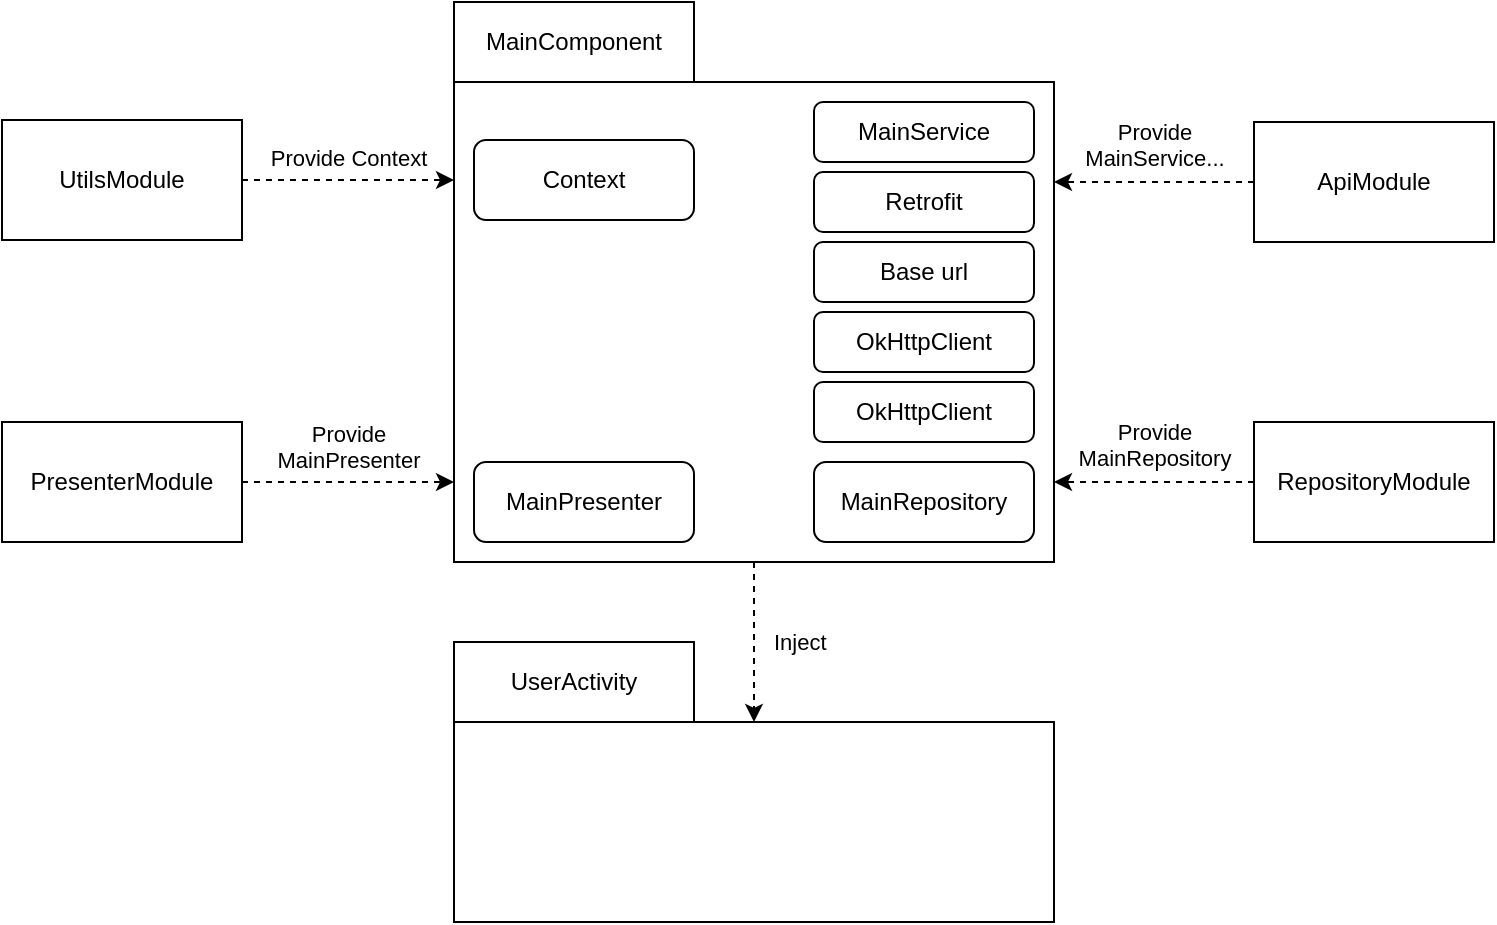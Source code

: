 <mxfile version="14.5.3" type="device"><diagram id="C5RBs43oDa-KdzZeNtuy" name="Page-1"><mxGraphModel dx="1422" dy="831" grid="1" gridSize="10" guides="1" tooltips="1" connect="1" arrows="1" fold="1" page="1" pageScale="1" pageWidth="827" pageHeight="1169" math="0" shadow="0"><root><mxCell id="WIyWlLk6GJQsqaUBKTNV-0"/><mxCell id="WIyWlLk6GJQsqaUBKTNV-1" parent="WIyWlLk6GJQsqaUBKTNV-0"/><mxCell id="sO0avVwK16TevgN4GwYc-5" value="" style="group" parent="WIyWlLk6GJQsqaUBKTNV-1" vertex="1" connectable="0"><mxGeometry x="14" y="259" width="226" height="60" as="geometry"/></mxCell><mxCell id="sO0avVwK16TevgN4GwYc-4" value="Provide Context" style="edgeStyle=orthogonalEdgeStyle;rounded=0;orthogonalLoop=1;jettySize=auto;html=1;dashed=1;verticalAlign=bottom;spacing=5;" parent="sO0avVwK16TevgN4GwYc-5" source="sO0avVwK16TevgN4GwYc-3" edge="1"><mxGeometry relative="1" as="geometry"><mxPoint x="226" y="30" as="targetPoint"/></mxGeometry></mxCell><mxCell id="sO0avVwK16TevgN4GwYc-3" value="UtilsModule" style="rounded=0;whiteSpace=wrap;html=1;" parent="sO0avVwK16TevgN4GwYc-5" vertex="1"><mxGeometry width="120" height="60" as="geometry"/></mxCell><mxCell id="sO0avVwK16TevgN4GwYc-6" value="" style="group" parent="WIyWlLk6GJQsqaUBKTNV-1" vertex="1" connectable="0"><mxGeometry x="14" y="410" width="226" height="60" as="geometry"/></mxCell><mxCell id="sO0avVwK16TevgN4GwYc-7" value="&lt;div&gt;Provide &lt;br&gt;&lt;/div&gt;&lt;div&gt;MainPresenter&lt;/div&gt;" style="edgeStyle=orthogonalEdgeStyle;rounded=0;orthogonalLoop=1;jettySize=auto;html=1;dashed=1;verticalAlign=bottom;spacing=5;" parent="sO0avVwK16TevgN4GwYc-6" source="sO0avVwK16TevgN4GwYc-8" edge="1"><mxGeometry relative="1" as="geometry"><mxPoint x="226" y="30" as="targetPoint"/></mxGeometry></mxCell><mxCell id="sO0avVwK16TevgN4GwYc-8" value="PresenterModule" style="rounded=0;whiteSpace=wrap;html=1;" parent="sO0avVwK16TevgN4GwYc-6" vertex="1"><mxGeometry width="120" height="60" as="geometry"/></mxCell><mxCell id="sO0avVwK16TevgN4GwYc-18" value="" style="group;container=1;" parent="WIyWlLk6GJQsqaUBKTNV-1" vertex="1" connectable="0"><mxGeometry x="540" y="380" width="220" height="60" as="geometry"/></mxCell><mxCell id="sO0avVwK16TevgN4GwYc-39" value="" style="group" parent="sO0avVwK16TevgN4GwYc-18" vertex="1" connectable="0"><mxGeometry y="30" width="220" height="60" as="geometry"/></mxCell><mxCell id="sO0avVwK16TevgN4GwYc-15" value="&lt;div&gt;Provide &lt;br&gt;&lt;/div&gt;&lt;div&gt;MainRepository&lt;/div&gt;" style="edgeStyle=orthogonalEdgeStyle;rounded=0;orthogonalLoop=1;jettySize=auto;html=1;dashed=1;verticalAlign=bottom;spacing=5;exitX=0;exitY=0.5;exitDx=0;exitDy=0;" parent="sO0avVwK16TevgN4GwYc-39" edge="1"><mxGeometry relative="1" as="geometry"><mxPoint y="30" as="targetPoint"/><mxPoint x="100" y="30" as="sourcePoint"/><Array as="points"><mxPoint y="30"/></Array></mxGeometry></mxCell><mxCell id="sO0avVwK16TevgN4GwYc-17" value="RepositoryModule" style="rounded=0;whiteSpace=wrap;html=1;" parent="sO0avVwK16TevgN4GwYc-39" vertex="1"><mxGeometry x="100" width="120" height="60" as="geometry"/></mxCell><mxCell id="sO0avVwK16TevgN4GwYc-19" value="" style="group" parent="WIyWlLk6GJQsqaUBKTNV-1" vertex="1" connectable="0"><mxGeometry x="540" y="260" width="220" height="60" as="geometry"/></mxCell><mxCell id="sO0avVwK16TevgN4GwYc-20" value="&lt;div&gt;Provide &lt;br&gt;&lt;/div&gt;&lt;div&gt;MainService...&lt;br&gt;&lt;/div&gt;" style="edgeStyle=orthogonalEdgeStyle;rounded=0;orthogonalLoop=1;jettySize=auto;html=1;dashed=1;verticalAlign=bottom;spacing=5;exitX=0;exitY=0.5;exitDx=0;exitDy=0;" parent="sO0avVwK16TevgN4GwYc-19" edge="1"><mxGeometry relative="1" as="geometry"><mxPoint y="30" as="targetPoint"/><mxPoint x="100" y="30" as="sourcePoint"/><Array as="points"><mxPoint y="30"/></Array></mxGeometry></mxCell><mxCell id="sO0avVwK16TevgN4GwYc-21" value="ApiModule" style="rounded=0;whiteSpace=wrap;html=1;" parent="sO0avVwK16TevgN4GwYc-19" vertex="1"><mxGeometry x="100" width="120" height="60" as="geometry"/></mxCell><mxCell id="sO0avVwK16TevgN4GwYc-43" value="" style="group" parent="WIyWlLk6GJQsqaUBKTNV-1" vertex="1" connectable="0"><mxGeometry x="240" y="200" width="300" height="460" as="geometry"/></mxCell><mxCell id="sO0avVwK16TevgN4GwYc-23" value="" style="rounded=0;whiteSpace=wrap;html=1;verticalAlign=bottom;spacing=10;" parent="sO0avVwK16TevgN4GwYc-43" vertex="1"><mxGeometry y="360" width="300" height="100" as="geometry"/></mxCell><mxCell id="sO0avVwK16TevgN4GwYc-22" value="" style="group" parent="sO0avVwK16TevgN4GwYc-43" vertex="1" connectable="0"><mxGeometry width="300" height="280" as="geometry"/></mxCell><mxCell id="WIyWlLk6GJQsqaUBKTNV-3" value="MainComponent" style="rounded=0;whiteSpace=wrap;html=1;fontSize=12;glass=0;strokeWidth=1;shadow=0;" parent="sO0avVwK16TevgN4GwYc-22" vertex="1"><mxGeometry width="120" height="40" as="geometry"/></mxCell><mxCell id="sO0avVwK16TevgN4GwYc-0" value="" style="rounded=0;whiteSpace=wrap;html=1;" parent="sO0avVwK16TevgN4GwYc-22" vertex="1"><mxGeometry y="40" width="300" height="240" as="geometry"/></mxCell><mxCell id="sO0avVwK16TevgN4GwYc-2" value="&lt;div&gt;Context&lt;/div&gt;" style="rounded=1;whiteSpace=wrap;html=1;" parent="sO0avVwK16TevgN4GwYc-22" vertex="1"><mxGeometry x="10" y="69" width="110" height="40" as="geometry"/></mxCell><mxCell id="sO0avVwK16TevgN4GwYc-9" value="MainPresenter" style="rounded=1;whiteSpace=wrap;html=1;" parent="sO0avVwK16TevgN4GwYc-22" vertex="1"><mxGeometry x="10" y="230" width="110" height="40" as="geometry"/></mxCell><mxCell id="sO0avVwK16TevgN4GwYc-10" value="MainService" style="rounded=1;whiteSpace=wrap;html=1;" parent="sO0avVwK16TevgN4GwYc-22" vertex="1"><mxGeometry x="180" y="50" width="110" height="30" as="geometry"/></mxCell><mxCell id="sO0avVwK16TevgN4GwYc-13" value="MainRepository" style="rounded=1;whiteSpace=wrap;html=1;" parent="sO0avVwK16TevgN4GwYc-22" vertex="1"><mxGeometry x="180" y="230" width="110" height="40" as="geometry"/></mxCell><mxCell id="sO0avVwK16TevgN4GwYc-38" value="Retrofit" style="rounded=1;whiteSpace=wrap;html=1;" parent="sO0avVwK16TevgN4GwYc-22" vertex="1"><mxGeometry x="180" y="85" width="110" height="30" as="geometry"/></mxCell><mxCell id="sO0avVwK16TevgN4GwYc-40" value="Base url" style="rounded=1;whiteSpace=wrap;html=1;" parent="sO0avVwK16TevgN4GwYc-22" vertex="1"><mxGeometry x="180" y="120" width="110" height="30" as="geometry"/></mxCell><mxCell id="sO0avVwK16TevgN4GwYc-41" value="OkHttpClient" style="rounded=1;whiteSpace=wrap;html=1;" parent="sO0avVwK16TevgN4GwYc-22" vertex="1"><mxGeometry x="180" y="155" width="110" height="30" as="geometry"/></mxCell><mxCell id="sO0avVwK16TevgN4GwYc-42" value="OkHttpClient" style="rounded=1;whiteSpace=wrap;html=1;" parent="sO0avVwK16TevgN4GwYc-22" vertex="1"><mxGeometry x="180" y="190" width="110" height="30" as="geometry"/></mxCell><mxCell id="sO0avVwK16TevgN4GwYc-24" value="&lt;div&gt;Inject&lt;/div&gt;" style="edgeStyle=orthogonalEdgeStyle;rounded=0;orthogonalLoop=1;jettySize=auto;html=1;dashed=1;align=left;spacing=10;" parent="sO0avVwK16TevgN4GwYc-43" source="sO0avVwK16TevgN4GwYc-0" target="sO0avVwK16TevgN4GwYc-23" edge="1"><mxGeometry relative="1" as="geometry"/></mxCell><mxCell id="sO0avVwK16TevgN4GwYc-37" value="UserActivity" style="rounded=0;whiteSpace=wrap;html=1;fontSize=12;glass=0;strokeWidth=1;shadow=0;" parent="sO0avVwK16TevgN4GwYc-43" vertex="1"><mxGeometry y="320" width="120" height="40" as="geometry"/></mxCell></root></mxGraphModel></diagram></mxfile>